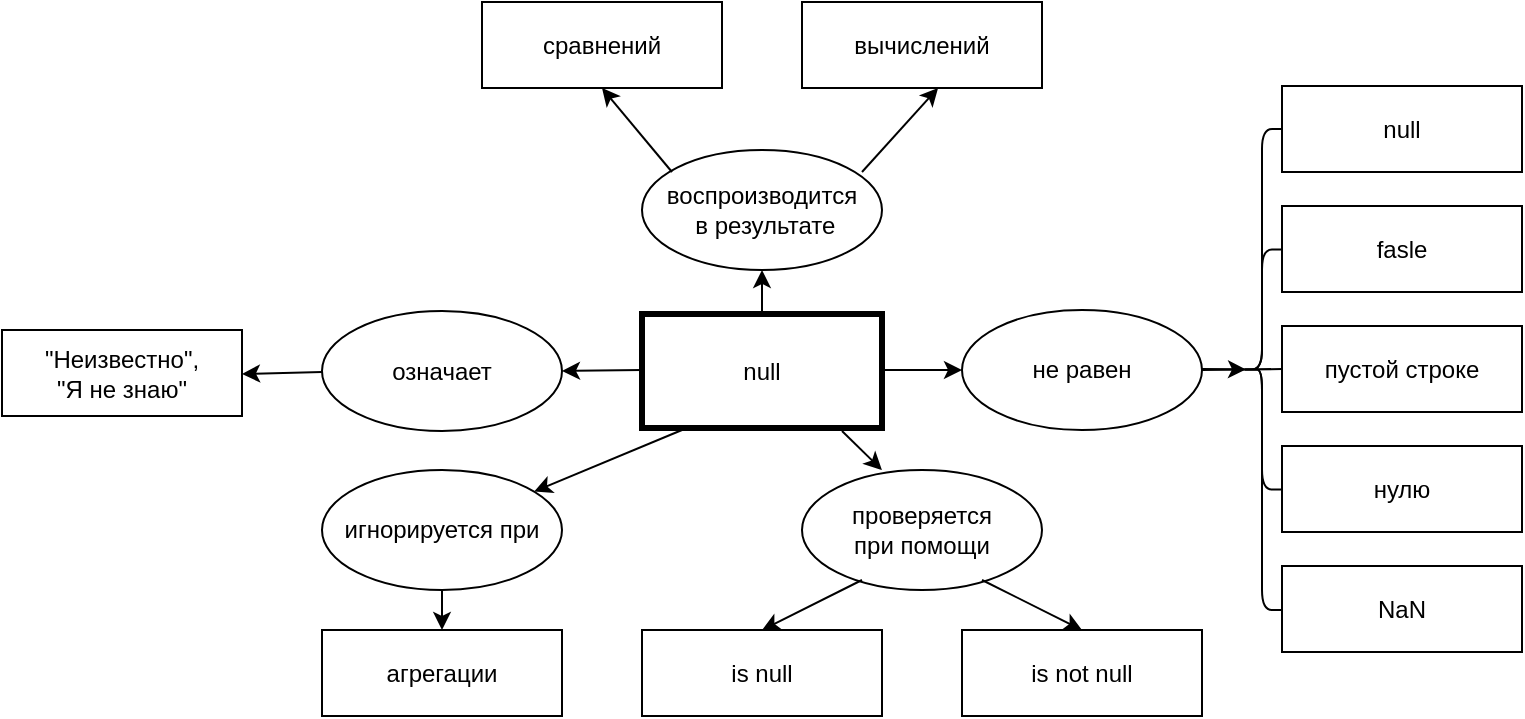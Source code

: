 <mxfile version="26.0.2">
  <diagram name="Page-1" id="yctzGlbr36hRpR_3sqry">
    <mxGraphModel dx="1426" dy="781" grid="1" gridSize="10" guides="1" tooltips="1" connect="1" arrows="1" fold="1" page="1" pageScale="1" pageWidth="850" pageHeight="1100" math="0" shadow="0">
      <root>
        <mxCell id="0" />
        <mxCell id="1" parent="0" />
        <mxCell id="n-y7tVhyQQzK9C46Oq_F-1" value="null" style="rounded=0;whiteSpace=wrap;html=1;strokeWidth=3;" vertex="1" parent="1">
          <mxGeometry x="360" y="362" width="120" height="57" as="geometry" />
        </mxCell>
        <mxCell id="n-y7tVhyQQzK9C46Oq_F-2" value="не равен" style="ellipse;whiteSpace=wrap;html=1;" vertex="1" parent="1">
          <mxGeometry x="520" y="360" width="120" height="60" as="geometry" />
        </mxCell>
        <mxCell id="n-y7tVhyQQzK9C46Oq_F-4" value="fasle" style="rounded=0;whiteSpace=wrap;html=1;" vertex="1" parent="1">
          <mxGeometry x="680" y="308" width="120" height="43" as="geometry" />
        </mxCell>
        <mxCell id="n-y7tVhyQQzK9C46Oq_F-5" value="пустой строке" style="rounded=0;whiteSpace=wrap;html=1;" vertex="1" parent="1">
          <mxGeometry x="680" y="368" width="120" height="43" as="geometry" />
        </mxCell>
        <mxCell id="n-y7tVhyQQzK9C46Oq_F-6" value="нулю" style="rounded=0;whiteSpace=wrap;html=1;" vertex="1" parent="1">
          <mxGeometry x="680" y="428" width="120" height="43" as="geometry" />
        </mxCell>
        <mxCell id="n-y7tVhyQQzK9C46Oq_F-7" value="NaN" style="rounded=0;whiteSpace=wrap;html=1;" vertex="1" parent="1">
          <mxGeometry x="680" y="488" width="120" height="43" as="geometry" />
        </mxCell>
        <mxCell id="n-y7tVhyQQzK9C46Oq_F-8" value="null" style="rounded=0;whiteSpace=wrap;html=1;" vertex="1" parent="1">
          <mxGeometry x="680" y="248" width="120" height="43" as="geometry" />
        </mxCell>
        <mxCell id="n-y7tVhyQQzK9C46Oq_F-9" value="воспроизводится&lt;br&gt;&amp;nbsp;в результате" style="ellipse;whiteSpace=wrap;html=1;" vertex="1" parent="1">
          <mxGeometry x="360" y="280" width="120" height="60" as="geometry" />
        </mxCell>
        <mxCell id="n-y7tVhyQQzK9C46Oq_F-10" value="сравнений" style="rounded=0;whiteSpace=wrap;html=1;" vertex="1" parent="1">
          <mxGeometry x="280" y="206" width="120" height="43" as="geometry" />
        </mxCell>
        <mxCell id="n-y7tVhyQQzK9C46Oq_F-11" value="вычислений" style="rounded=0;whiteSpace=wrap;html=1;" vertex="1" parent="1">
          <mxGeometry x="440" y="206" width="120" height="43" as="geometry" />
        </mxCell>
        <mxCell id="n-y7tVhyQQzK9C46Oq_F-12" value="означает" style="ellipse;whiteSpace=wrap;html=1;" vertex="1" parent="1">
          <mxGeometry x="200" y="360.5" width="120" height="60" as="geometry" />
        </mxCell>
        <mxCell id="n-y7tVhyQQzK9C46Oq_F-13" value="проверяется&lt;br&gt;при помощи" style="ellipse;whiteSpace=wrap;html=1;" vertex="1" parent="1">
          <mxGeometry x="440" y="440" width="120" height="60" as="geometry" />
        </mxCell>
        <mxCell id="n-y7tVhyQQzK9C46Oq_F-14" value="игнорируется при" style="ellipse;whiteSpace=wrap;html=1;" vertex="1" parent="1">
          <mxGeometry x="200" y="440" width="120" height="60" as="geometry" />
        </mxCell>
        <mxCell id="n-y7tVhyQQzK9C46Oq_F-15" value="is not null" style="rounded=0;whiteSpace=wrap;html=1;" vertex="1" parent="1">
          <mxGeometry x="520" y="520" width="120" height="43" as="geometry" />
        </mxCell>
        <mxCell id="n-y7tVhyQQzK9C46Oq_F-16" value="is null" style="rounded=0;whiteSpace=wrap;html=1;" vertex="1" parent="1">
          <mxGeometry x="360" y="520" width="120" height="43" as="geometry" />
        </mxCell>
        <mxCell id="n-y7tVhyQQzK9C46Oq_F-17" value="&quot;Неизвестно&quot;,&lt;br&gt;&quot;Я не знаю&quot;" style="rounded=0;whiteSpace=wrap;html=1;" vertex="1" parent="1">
          <mxGeometry x="40" y="370" width="120" height="43" as="geometry" />
        </mxCell>
        <mxCell id="n-y7tVhyQQzK9C46Oq_F-18" value="агрегации" style="rounded=0;whiteSpace=wrap;html=1;" vertex="1" parent="1">
          <mxGeometry x="200" y="520" width="120" height="43" as="geometry" />
        </mxCell>
        <mxCell id="n-y7tVhyQQzK9C46Oq_F-19" value="" style="endArrow=classic;html=1;rounded=0;entryX=0;entryY=0.5;entryDx=0;entryDy=0;" edge="1" parent="1" target="n-y7tVhyQQzK9C46Oq_F-2">
          <mxGeometry width="50" height="50" relative="1" as="geometry">
            <mxPoint x="480" y="390" as="sourcePoint" />
            <mxPoint x="530" y="340" as="targetPoint" />
          </mxGeometry>
        </mxCell>
        <mxCell id="n-y7tVhyQQzK9C46Oq_F-20" value="" style="endArrow=classic;html=1;rounded=0;entryX=0.1;entryY=0.5;entryDx=0;entryDy=0;entryPerimeter=0;" edge="1" parent="1" target="n-y7tVhyQQzK9C46Oq_F-35">
          <mxGeometry width="50" height="50" relative="1" as="geometry">
            <mxPoint x="640" y="389.5" as="sourcePoint" />
            <mxPoint x="680" y="389.5" as="targetPoint" />
          </mxGeometry>
        </mxCell>
        <mxCell id="n-y7tVhyQQzK9C46Oq_F-21" value="" style="endArrow=classic;html=1;rounded=0;entryX=1;entryY=0.5;entryDx=0;entryDy=0;" edge="1" parent="1" target="n-y7tVhyQQzK9C46Oq_F-12">
          <mxGeometry width="50" height="50" relative="1" as="geometry">
            <mxPoint x="360" y="390" as="sourcePoint" />
            <mxPoint x="340" y="370" as="targetPoint" />
          </mxGeometry>
        </mxCell>
        <mxCell id="n-y7tVhyQQzK9C46Oq_F-22" value="" style="endArrow=classic;html=1;rounded=0;entryX=1;entryY=0.5;entryDx=0;entryDy=0;" edge="1" parent="1">
          <mxGeometry width="50" height="50" relative="1" as="geometry">
            <mxPoint x="200" y="391" as="sourcePoint" />
            <mxPoint x="160" y="392" as="targetPoint" />
          </mxGeometry>
        </mxCell>
        <mxCell id="n-y7tVhyQQzK9C46Oq_F-23" value="" style="endArrow=classic;html=1;rounded=0;entryX=0.333;entryY=0;entryDx=0;entryDy=0;entryPerimeter=0;" edge="1" parent="1" target="n-y7tVhyQQzK9C46Oq_F-13">
          <mxGeometry width="50" height="50" relative="1" as="geometry">
            <mxPoint x="460" y="420.5" as="sourcePoint" />
            <mxPoint x="510" y="370.5" as="targetPoint" />
          </mxGeometry>
        </mxCell>
        <mxCell id="n-y7tVhyQQzK9C46Oq_F-24" value="" style="endArrow=classic;html=1;rounded=0;entryX=0.5;entryY=0;entryDx=0;entryDy=0;" edge="1" parent="1" target="n-y7tVhyQQzK9C46Oq_F-15">
          <mxGeometry width="50" height="50" relative="1" as="geometry">
            <mxPoint x="530" y="495" as="sourcePoint" />
            <mxPoint x="580" y="445" as="targetPoint" />
          </mxGeometry>
        </mxCell>
        <mxCell id="n-y7tVhyQQzK9C46Oq_F-25" value="" style="endArrow=classic;html=1;rounded=0;entryX=0.5;entryY=0;entryDx=0;entryDy=0;" edge="1" parent="1" target="n-y7tVhyQQzK9C46Oq_F-16">
          <mxGeometry width="50" height="50" relative="1" as="geometry">
            <mxPoint x="470" y="495" as="sourcePoint" />
            <mxPoint x="520" y="445" as="targetPoint" />
          </mxGeometry>
        </mxCell>
        <mxCell id="n-y7tVhyQQzK9C46Oq_F-26" value="" style="endArrow=classic;html=1;rounded=0;entryX=0.5;entryY=0;entryDx=0;entryDy=0;" edge="1" parent="1" target="n-y7tVhyQQzK9C46Oq_F-18">
          <mxGeometry width="50" height="50" relative="1" as="geometry">
            <mxPoint x="260" y="500" as="sourcePoint" />
            <mxPoint x="290" y="510" as="targetPoint" />
          </mxGeometry>
        </mxCell>
        <mxCell id="n-y7tVhyQQzK9C46Oq_F-27" value="" style="endArrow=classic;html=1;rounded=0;" edge="1" parent="1" target="n-y7tVhyQQzK9C46Oq_F-14">
          <mxGeometry width="50" height="50" relative="1" as="geometry">
            <mxPoint x="380" y="420" as="sourcePoint" />
            <mxPoint x="430" y="370" as="targetPoint" />
          </mxGeometry>
        </mxCell>
        <mxCell id="n-y7tVhyQQzK9C46Oq_F-29" value="" style="endArrow=classic;html=1;rounded=0;entryX=0.5;entryY=1;entryDx=0;entryDy=0;" edge="1" parent="1" target="n-y7tVhyQQzK9C46Oq_F-9">
          <mxGeometry width="50" height="50" relative="1" as="geometry">
            <mxPoint x="420" y="360.5" as="sourcePoint" />
            <mxPoint x="470" y="310.5" as="targetPoint" />
          </mxGeometry>
        </mxCell>
        <mxCell id="n-y7tVhyQQzK9C46Oq_F-30" value="" style="endArrow=classic;html=1;rounded=0;entryX=0.567;entryY=1;entryDx=0;entryDy=0;entryPerimeter=0;" edge="1" parent="1" target="n-y7tVhyQQzK9C46Oq_F-11">
          <mxGeometry width="50" height="50" relative="1" as="geometry">
            <mxPoint x="470" y="291" as="sourcePoint" />
            <mxPoint x="510" y="250" as="targetPoint" />
          </mxGeometry>
        </mxCell>
        <mxCell id="n-y7tVhyQQzK9C46Oq_F-32" value="" style="endArrow=classic;html=1;rounded=0;entryX=0.5;entryY=1;entryDx=0;entryDy=0;" edge="1" parent="1" target="n-y7tVhyQQzK9C46Oq_F-10">
          <mxGeometry width="50" height="50" relative="1" as="geometry">
            <mxPoint x="375" y="291" as="sourcePoint" />
            <mxPoint x="425" y="241" as="targetPoint" />
          </mxGeometry>
        </mxCell>
        <mxCell id="n-y7tVhyQQzK9C46Oq_F-35" value="" style="shape=curlyBracket;whiteSpace=wrap;html=1;rounded=1;labelPosition=left;verticalLabelPosition=middle;align=right;verticalAlign=middle;" vertex="1" parent="1">
          <mxGeometry x="660" y="269.5" width="20" height="240.5" as="geometry" />
        </mxCell>
        <mxCell id="n-y7tVhyQQzK9C46Oq_F-36" value="" style="shape=curlyBracket;whiteSpace=wrap;html=1;rounded=1;labelPosition=left;verticalLabelPosition=middle;align=right;verticalAlign=middle;" vertex="1" parent="1">
          <mxGeometry x="660" y="329.75" width="20" height="120" as="geometry" />
        </mxCell>
        <mxCell id="n-y7tVhyQQzK9C46Oq_F-38" value="" style="endArrow=none;html=1;rounded=0;entryX=0;entryY=0.5;entryDx=0;entryDy=0;" edge="1" parent="1" target="n-y7tVhyQQzK9C46Oq_F-5">
          <mxGeometry width="50" height="50" relative="1" as="geometry">
            <mxPoint x="640" y="390" as="sourcePoint" />
            <mxPoint x="690" y="340" as="targetPoint" />
          </mxGeometry>
        </mxCell>
      </root>
    </mxGraphModel>
  </diagram>
</mxfile>
